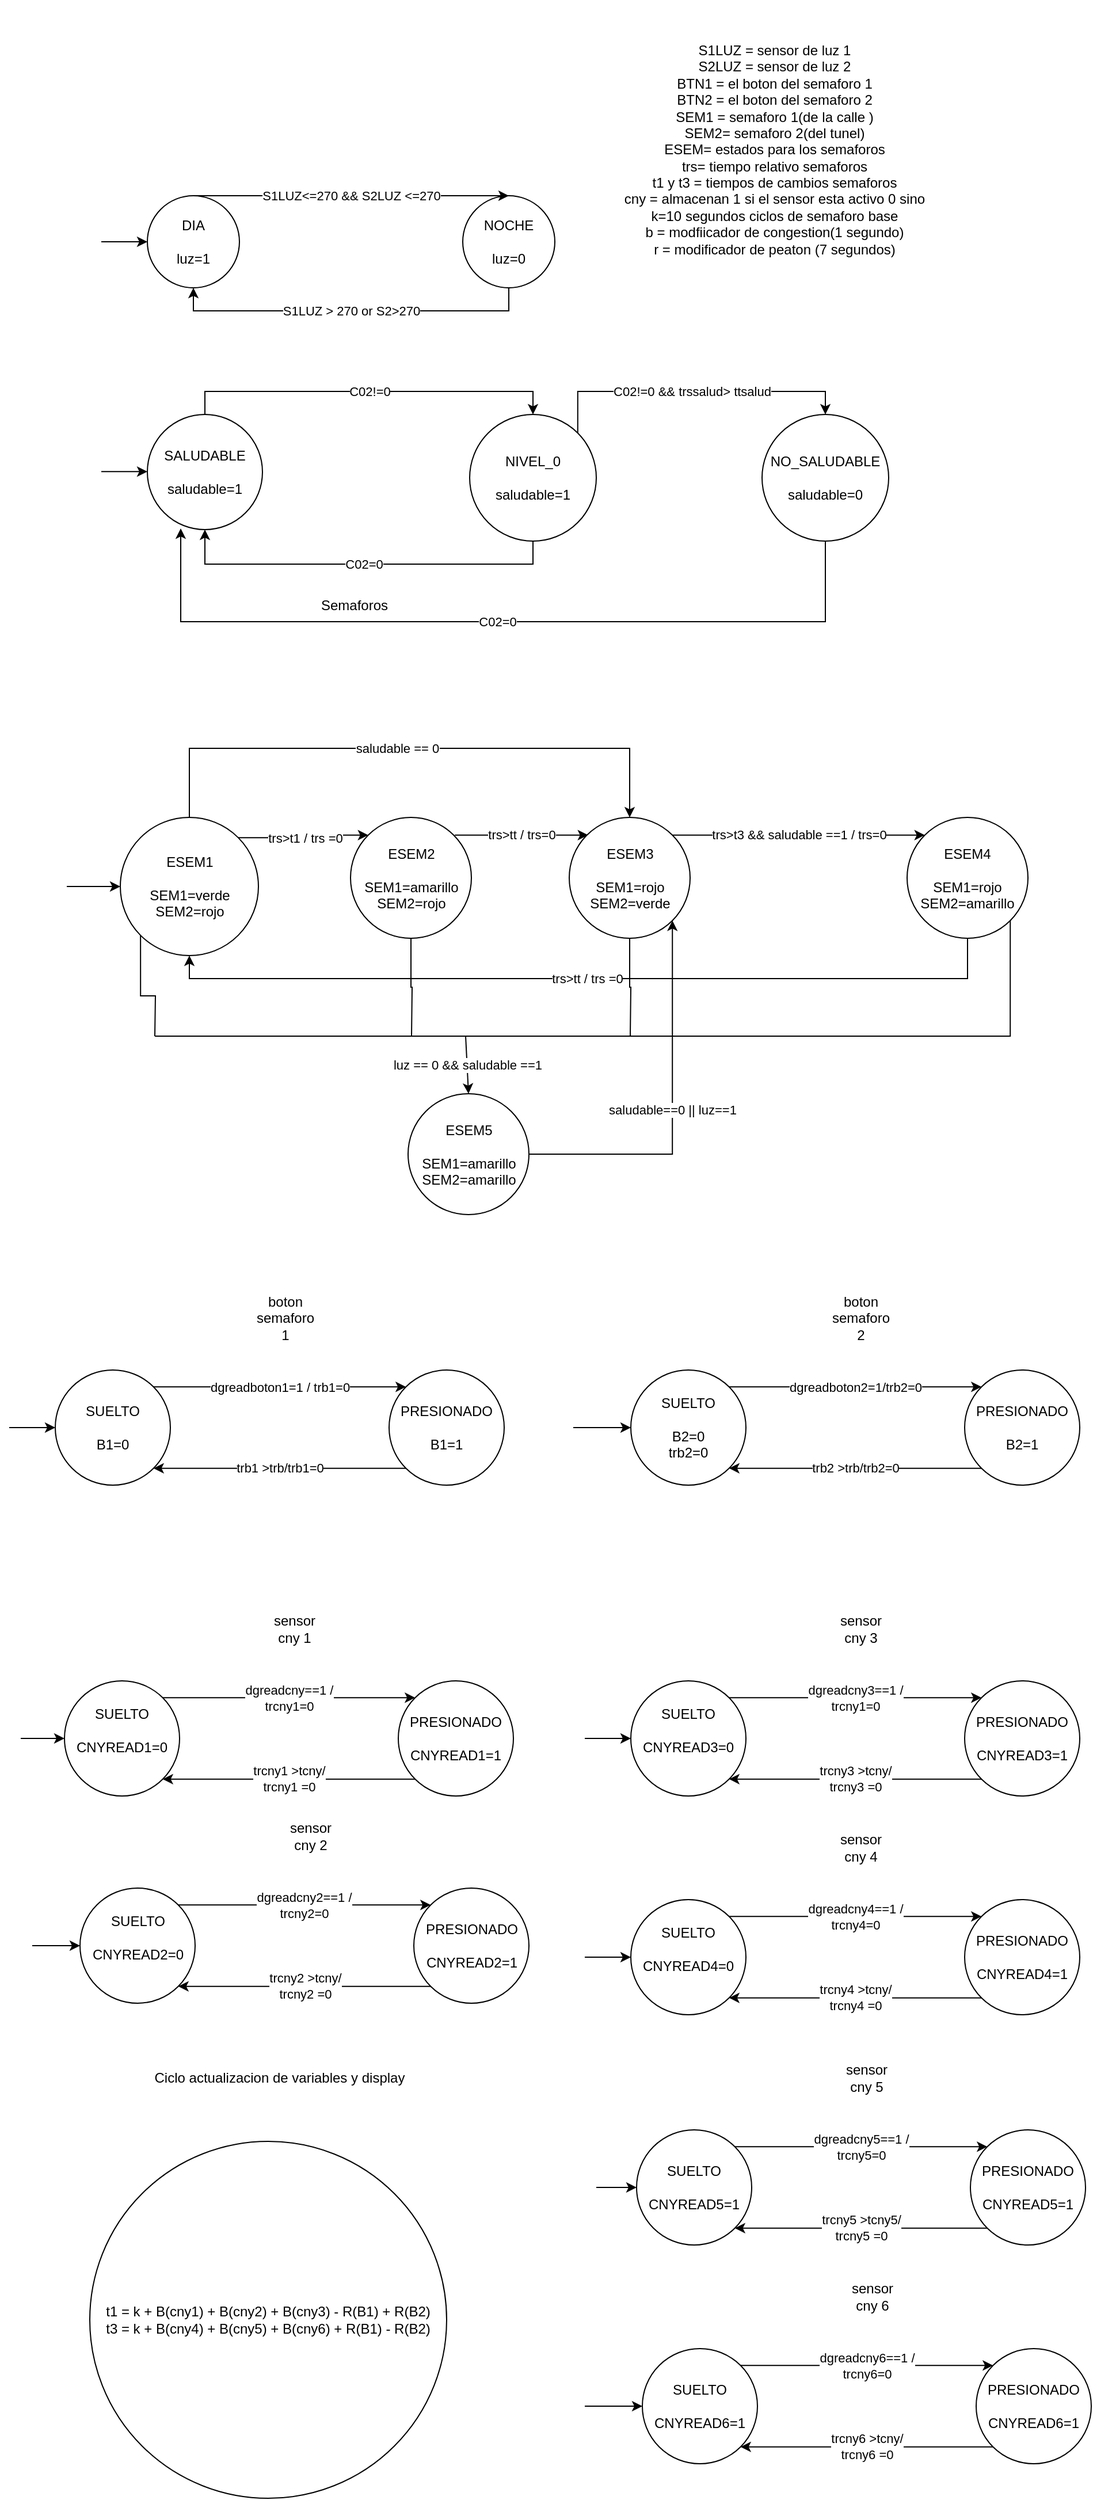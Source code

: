 <mxfile version="21.3.4" type="google">
  <diagram name="tarea1" id="yVQ98ywksnICX6YpmMBZ">
    <mxGraphModel grid="0" page="0" gridSize="10" guides="0" tooltips="1" connect="1" arrows="1" fold="1" pageScale="1" pageWidth="827" pageHeight="1169" math="0" shadow="0">
      <root>
        <mxCell id="0" />
        <mxCell id="1" parent="0" />
        <mxCell id="s_8uy2x-bO9n_lj0SKmI-1" value="DIA&lt;br&gt;&lt;br&gt;luz=1" style="ellipse;whiteSpace=wrap;html=1;aspect=fixed;" vertex="1" parent="1">
          <mxGeometry x="140" y="100" width="80" height="80" as="geometry" />
        </mxCell>
        <mxCell id="s_8uy2x-bO9n_lj0SKmI-4" value="S1LUZ &amp;gt; 270 or S2&amp;gt;270" style="edgeStyle=orthogonalEdgeStyle;rounded=0;orthogonalLoop=1;jettySize=auto;html=1;exitX=0.5;exitY=1;exitDx=0;exitDy=0;entryX=0.5;entryY=1;entryDx=0;entryDy=0;" edge="1" parent="1" source="s_8uy2x-bO9n_lj0SKmI-2" target="s_8uy2x-bO9n_lj0SKmI-1">
          <mxGeometry relative="1" as="geometry" />
        </mxCell>
        <mxCell id="s_8uy2x-bO9n_lj0SKmI-2" value="NOCHE&lt;br&gt;&lt;br&gt;luz=0" style="ellipse;whiteSpace=wrap;html=1;aspect=fixed;" vertex="1" parent="1">
          <mxGeometry x="414" y="100" width="80" height="80" as="geometry" />
        </mxCell>
        <mxCell id="s_8uy2x-bO9n_lj0SKmI-3" value="S1LUZ&amp;lt;=270 &amp;amp;&amp;amp; S2LUZ &amp;lt;=270" style="endArrow=classic;html=1;rounded=0;exitX=0.5;exitY=0;exitDx=0;exitDy=0;entryX=0.5;entryY=0;entryDx=0;entryDy=0;" edge="1" parent="1" source="s_8uy2x-bO9n_lj0SKmI-1" target="s_8uy2x-bO9n_lj0SKmI-2">
          <mxGeometry width="50" height="50" relative="1" as="geometry">
            <mxPoint x="390" y="260" as="sourcePoint" />
            <mxPoint x="440" y="210" as="targetPoint" />
          </mxGeometry>
        </mxCell>
        <mxCell id="s_8uy2x-bO9n_lj0SKmI-7" value="C02!=0" style="edgeStyle=orthogonalEdgeStyle;rounded=0;orthogonalLoop=1;jettySize=auto;html=1;exitX=0.5;exitY=0;exitDx=0;exitDy=0;entryX=0.5;entryY=0;entryDx=0;entryDy=0;" edge="1" parent="1" source="s_8uy2x-bO9n_lj0SKmI-5" target="s_8uy2x-bO9n_lj0SKmI-6">
          <mxGeometry relative="1" as="geometry" />
        </mxCell>
        <mxCell id="s_8uy2x-bO9n_lj0SKmI-5" value="SALUDABLE&lt;br&gt;&lt;br&gt;saludable=1" style="ellipse;whiteSpace=wrap;html=1;aspect=fixed;" vertex="1" parent="1">
          <mxGeometry x="140" y="290" width="100" height="100" as="geometry" />
        </mxCell>
        <mxCell id="s_8uy2x-bO9n_lj0SKmI-8" value="C02=0" style="edgeStyle=orthogonalEdgeStyle;rounded=0;orthogonalLoop=1;jettySize=auto;html=1;exitX=0.5;exitY=1;exitDx=0;exitDy=0;entryX=0.5;entryY=1;entryDx=0;entryDy=0;" edge="1" parent="1" source="s_8uy2x-bO9n_lj0SKmI-6" target="s_8uy2x-bO9n_lj0SKmI-5">
          <mxGeometry relative="1" as="geometry" />
        </mxCell>
        <mxCell id="4VA1PirVUVlcuCuKGiyL-5" value="C02!=0 &amp;amp;&amp;amp; trssalud&amp;gt; ttsalud" style="edgeStyle=orthogonalEdgeStyle;rounded=0;orthogonalLoop=1;jettySize=auto;html=1;exitX=1;exitY=0;exitDx=0;exitDy=0;entryX=0.5;entryY=0;entryDx=0;entryDy=0;" edge="1" parent="1" source="s_8uy2x-bO9n_lj0SKmI-6" target="4VA1PirVUVlcuCuKGiyL-1">
          <mxGeometry relative="1" as="geometry">
            <Array as="points">
              <mxPoint x="514" y="270" />
              <mxPoint x="729" y="270" />
            </Array>
          </mxGeometry>
        </mxCell>
        <mxCell id="s_8uy2x-bO9n_lj0SKmI-6" value="NIVEL_0&lt;br&gt;&lt;br&gt;saludable=1" style="ellipse;whiteSpace=wrap;html=1;aspect=fixed;" vertex="1" parent="1">
          <mxGeometry x="420" y="290" width="110" height="110" as="geometry" />
        </mxCell>
        <mxCell id="s_8uy2x-bO9n_lj0SKmI-9" value="S1LUZ = sensor de luz 1&lt;br&gt;&lt;div&gt;S2LUZ = sensor de luz 2&lt;br&gt;BTN1 = el boton del semaforo 1&lt;br&gt;BTN2 = el boton del semaforo 2&lt;br&gt;SEM1 = semaforo 1(de la calle )&lt;br&gt;&lt;/div&gt;&lt;div&gt;SEM2= semaforo 2(del tunel)&lt;br&gt;ESEM= estados para los semaforos&lt;br&gt;&lt;/div&gt;&lt;div&gt;trs= tiempo relativo semaforos&lt;br&gt;t1 y t3 = tiempos de cambios semaforos&lt;br&gt;&lt;/div&gt;&lt;div&gt;cny = almacenan 1 si el sensor esta activo 0 sino&lt;br&gt;&lt;/div&gt;&lt;div&gt;k=10 segundos ciclos de semaforo base&lt;/div&gt;&lt;div&gt;b = modfiicador de congestion(1 segundo)&lt;/div&gt;&lt;div&gt;r = modificador de peaton (7 segundos)&lt;br&gt;&lt;/div&gt;" style="text;html=1;strokeColor=none;fillColor=none;align=center;verticalAlign=middle;whiteSpace=wrap;rounded=0;" vertex="1" parent="1">
          <mxGeometry x="540" y="-70" width="290" height="260" as="geometry" />
        </mxCell>
        <mxCell id="s_8uy2x-bO9n_lj0SKmI-45" value="Semaforos" style="text;html=1;strokeColor=none;fillColor=none;align=center;verticalAlign=middle;whiteSpace=wrap;rounded=0;" vertex="1" parent="1">
          <mxGeometry x="290" y="440" width="60" height="32" as="geometry" />
        </mxCell>
        <mxCell id="rz26ne6rkt421DhcqI79-7" value="trs&amp;gt;t1 / trs =0" style="edgeStyle=orthogonalEdgeStyle;rounded=0;orthogonalLoop=1;jettySize=auto;html=1;exitX=1;exitY=0;exitDx=0;exitDy=0;entryX=0;entryY=0;entryDx=0;entryDy=0;" edge="1" parent="1" source="rz26ne6rkt421DhcqI79-1" target="rz26ne6rkt421DhcqI79-2">
          <mxGeometry relative="1" as="geometry" />
        </mxCell>
        <mxCell id="rz26ne6rkt421DhcqI79-14" style="edgeStyle=orthogonalEdgeStyle;rounded=0;orthogonalLoop=1;jettySize=auto;html=1;exitX=0;exitY=1;exitDx=0;exitDy=0;endArrow=none;endFill=0;" edge="1" parent="1" source="rz26ne6rkt421DhcqI79-1">
          <mxGeometry relative="1" as="geometry">
            <mxPoint x="146.5" y="830" as="targetPoint" />
          </mxGeometry>
        </mxCell>
        <mxCell id="rz26ne6rkt421DhcqI79-20" style="edgeStyle=orthogonalEdgeStyle;rounded=0;orthogonalLoop=1;jettySize=auto;html=1;exitX=0.5;exitY=0;exitDx=0;exitDy=0;entryX=0.5;entryY=0;entryDx=0;entryDy=0;" edge="1" parent="1" source="rz26ne6rkt421DhcqI79-1" target="rz26ne6rkt421DhcqI79-3">
          <mxGeometry relative="1" as="geometry">
            <Array as="points">
              <mxPoint x="177" y="580" />
              <mxPoint x="559" y="580" />
            </Array>
          </mxGeometry>
        </mxCell>
        <mxCell id="rz26ne6rkt421DhcqI79-21" value="saludable == 0" style="edgeLabel;html=1;align=center;verticalAlign=middle;resizable=0;points=[];" connectable="0" vertex="1" parent="rz26ne6rkt421DhcqI79-20">
          <mxGeometry x="-0.047" relative="1" as="geometry">
            <mxPoint x="1" as="offset" />
          </mxGeometry>
        </mxCell>
        <mxCell id="rz26ne6rkt421DhcqI79-1" value="ESEM1&lt;br&gt;&lt;br&gt;SEM1=verde&lt;br&gt;SEM2=rojo" style="ellipse;whiteSpace=wrap;html=1;aspect=fixed;" vertex="1" parent="1">
          <mxGeometry x="116.5" y="640" width="120" height="120" as="geometry" />
        </mxCell>
        <mxCell id="rz26ne6rkt421DhcqI79-8" value="trs&amp;gt;tt / trs=0" style="edgeStyle=orthogonalEdgeStyle;rounded=0;orthogonalLoop=1;jettySize=auto;html=1;exitX=1;exitY=0;exitDx=0;exitDy=0;entryX=0;entryY=0;entryDx=0;entryDy=0;" edge="1" parent="1">
          <mxGeometry relative="1" as="geometry">
            <mxPoint x="407.123" y="655.377" as="sourcePoint" />
            <mxPoint x="522.877" y="655.377" as="targetPoint" />
          </mxGeometry>
        </mxCell>
        <mxCell id="rz26ne6rkt421DhcqI79-15" style="edgeStyle=orthogonalEdgeStyle;rounded=0;orthogonalLoop=1;jettySize=auto;html=1;exitX=0.5;exitY=1;exitDx=0;exitDy=0;endArrow=none;endFill=0;" edge="1" parent="1" source="rz26ne6rkt421DhcqI79-2">
          <mxGeometry relative="1" as="geometry">
            <mxPoint x="369.5" y="830" as="targetPoint" />
          </mxGeometry>
        </mxCell>
        <mxCell id="rz26ne6rkt421DhcqI79-2" value="ESEM2&lt;br&gt;&lt;br&gt;SEM1=amarillo&lt;br&gt;SEM2=rojo" style="ellipse;whiteSpace=wrap;html=1;aspect=fixed;" vertex="1" parent="1">
          <mxGeometry x="316.5" y="640" width="105" height="105" as="geometry" />
        </mxCell>
        <mxCell id="rz26ne6rkt421DhcqI79-9" value="trs&amp;gt;t3 &amp;amp;&amp;amp; saludable ==1 / trs=0" style="edgeStyle=orthogonalEdgeStyle;rounded=0;orthogonalLoop=1;jettySize=auto;html=1;exitX=1;exitY=0;exitDx=0;exitDy=0;entryX=0;entryY=0;entryDx=0;entryDy=0;" edge="1" parent="1" source="rz26ne6rkt421DhcqI79-3" target="rz26ne6rkt421DhcqI79-5">
          <mxGeometry relative="1" as="geometry" />
        </mxCell>
        <mxCell id="rz26ne6rkt421DhcqI79-16" style="edgeStyle=orthogonalEdgeStyle;rounded=0;orthogonalLoop=1;jettySize=auto;html=1;exitX=0.5;exitY=1;exitDx=0;exitDy=0;endArrow=none;endFill=0;" edge="1" parent="1" source="rz26ne6rkt421DhcqI79-3">
          <mxGeometry relative="1" as="geometry">
            <mxPoint x="559.5" y="830" as="targetPoint" />
          </mxGeometry>
        </mxCell>
        <mxCell id="rz26ne6rkt421DhcqI79-3" value="ESEM3&lt;br&gt;&lt;br&gt;SEM1=rojo&lt;br&gt;SEM2=verde" style="ellipse;whiteSpace=wrap;html=1;aspect=fixed;" vertex="1" parent="1">
          <mxGeometry x="506.5" y="640" width="105" height="105" as="geometry" />
        </mxCell>
        <mxCell id="rz26ne6rkt421DhcqI79-10" value="trs&amp;gt;tt / trs =0" style="edgeStyle=orthogonalEdgeStyle;rounded=0;orthogonalLoop=1;jettySize=auto;html=1;exitX=0.5;exitY=1;exitDx=0;exitDy=0;entryX=0.5;entryY=1;entryDx=0;entryDy=0;" edge="1" parent="1" source="rz26ne6rkt421DhcqI79-5" target="rz26ne6rkt421DhcqI79-1">
          <mxGeometry relative="1" as="geometry" />
        </mxCell>
        <mxCell id="rz26ne6rkt421DhcqI79-17" style="edgeStyle=orthogonalEdgeStyle;rounded=0;orthogonalLoop=1;jettySize=auto;html=1;exitX=1;exitY=1;exitDx=0;exitDy=0;endArrow=none;endFill=0;" edge="1" parent="1" source="rz26ne6rkt421DhcqI79-5">
          <mxGeometry relative="1" as="geometry">
            <mxPoint x="766.5" y="830" as="targetPoint" />
            <Array as="points">
              <mxPoint x="890" y="830" />
            </Array>
          </mxGeometry>
        </mxCell>
        <mxCell id="rz26ne6rkt421DhcqI79-5" value="ESEM4&lt;br&gt;&lt;br&gt;SEM1=rojo&lt;br&gt;SEM2=amarillo" style="ellipse;whiteSpace=wrap;html=1;aspect=fixed;" vertex="1" parent="1">
          <mxGeometry x="800" y="640" width="105" height="105" as="geometry" />
        </mxCell>
        <mxCell id="4VA1PirVUVlcuCuKGiyL-7" value="saludable==0 || luz==1" style="edgeStyle=orthogonalEdgeStyle;rounded=0;orthogonalLoop=1;jettySize=auto;html=1;entryX=1;entryY=1;entryDx=0;entryDy=0;" edge="1" parent="1" source="rz26ne6rkt421DhcqI79-6" target="rz26ne6rkt421DhcqI79-3">
          <mxGeometry relative="1" as="geometry">
            <mxPoint x="620" y="910" as="targetPoint" />
          </mxGeometry>
        </mxCell>
        <mxCell id="rz26ne6rkt421DhcqI79-6" value="ESEM5&lt;br&gt;&lt;br&gt;SEM1=amarillo&lt;br&gt;SEM2=amarillo" style="ellipse;whiteSpace=wrap;html=1;aspect=fixed;" vertex="1" parent="1">
          <mxGeometry x="366.5" y="880" width="105" height="105" as="geometry" />
        </mxCell>
        <mxCell id="rz26ne6rkt421DhcqI79-13" value="" style="endArrow=none;html=1;rounded=0;" edge="1" parent="1">
          <mxGeometry width="50" height="50" relative="1" as="geometry">
            <mxPoint x="146.5" y="830" as="sourcePoint" />
            <mxPoint x="766.5" y="830" as="targetPoint" />
          </mxGeometry>
        </mxCell>
        <mxCell id="rz26ne6rkt421DhcqI79-18" value="luz == 0 &amp;amp;&amp;amp; saludable ==1" style="endArrow=classic;html=1;rounded=0;entryX=0.5;entryY=0;entryDx=0;entryDy=0;" edge="1" parent="1" target="rz26ne6rkt421DhcqI79-6">
          <mxGeometry width="50" height="50" relative="1" as="geometry">
            <mxPoint x="416.5" y="830" as="sourcePoint" />
            <mxPoint x="416.5" y="730" as="targetPoint" />
          </mxGeometry>
        </mxCell>
        <mxCell id="rz26ne6rkt421DhcqI79-23" value="boton semaforo 1" style="text;html=1;strokeColor=none;fillColor=none;align=center;verticalAlign=middle;whiteSpace=wrap;rounded=0;" vertex="1" parent="1">
          <mxGeometry x="230" y="1060" width="60" height="30" as="geometry" />
        </mxCell>
        <mxCell id="rz26ne6rkt421DhcqI79-27" value="trb1 &amp;gt;trb/trb1=0" style="edgeStyle=orthogonalEdgeStyle;rounded=0;orthogonalLoop=1;jettySize=auto;html=1;exitX=0;exitY=1;exitDx=0;exitDy=0;entryX=1;entryY=1;entryDx=0;entryDy=0;" edge="1" parent="1" source="rz26ne6rkt421DhcqI79-24" target="rz26ne6rkt421DhcqI79-25">
          <mxGeometry relative="1" as="geometry" />
        </mxCell>
        <mxCell id="rz26ne6rkt421DhcqI79-24" value="&lt;div&gt;PRESIONADO&lt;/div&gt;&lt;div&gt;&lt;br&gt;&lt;/div&gt;&lt;div&gt;B1=1&lt;br&gt;&lt;/div&gt;" style="ellipse;whiteSpace=wrap;html=1;aspect=fixed;" vertex="1" parent="1">
          <mxGeometry x="350" y="1120" width="100" height="100" as="geometry" />
        </mxCell>
        <mxCell id="rz26ne6rkt421DhcqI79-26" value="dgreadboton1=1 / trb1=0" style="edgeStyle=orthogonalEdgeStyle;rounded=0;orthogonalLoop=1;jettySize=auto;html=1;exitX=1;exitY=0;exitDx=0;exitDy=0;entryX=0;entryY=0;entryDx=0;entryDy=0;" edge="1" parent="1" source="rz26ne6rkt421DhcqI79-25" target="rz26ne6rkt421DhcqI79-24">
          <mxGeometry relative="1" as="geometry" />
        </mxCell>
        <mxCell id="rz26ne6rkt421DhcqI79-25" value="&lt;div&gt;SUELTO&lt;/div&gt;&lt;div&gt;&lt;br&gt;&lt;/div&gt;&lt;div&gt;B1=0&lt;br&gt;&lt;/div&gt;" style="ellipse;whiteSpace=wrap;html=1;aspect=fixed;" vertex="1" parent="1">
          <mxGeometry x="60" y="1120" width="100" height="100" as="geometry" />
        </mxCell>
        <mxCell id="rz26ne6rkt421DhcqI79-28" value="&lt;div&gt;t1 = k + B(cny1) + B(cny2) + B(cny3) - R(B1) + R(B2)&lt;/div&gt;&lt;div&gt;t3 = k + B(cny4) + B(cny5) + B(cny6) + R(B1) - R(B2)&lt;/div&gt; " style="ellipse;whiteSpace=wrap;html=1;aspect=fixed;" vertex="1" parent="1">
          <mxGeometry x="90" y="1790" width="310" height="310" as="geometry" />
        </mxCell>
        <mxCell id="rz26ne6rkt421DhcqI79-29" value="Ciclo actualizacion de variables y display " style="text;html=1;strokeColor=none;fillColor=none;align=center;verticalAlign=middle;whiteSpace=wrap;rounded=0;" vertex="1" parent="1">
          <mxGeometry x="120" y="1720" width="270" height="30" as="geometry" />
        </mxCell>
        <mxCell id="rz26ne6rkt421DhcqI79-30" value="boton semaforo 2" style="text;html=1;strokeColor=none;fillColor=none;align=center;verticalAlign=middle;whiteSpace=wrap;rounded=0;" vertex="1" parent="1">
          <mxGeometry x="730" y="1060" width="60" height="30" as="geometry" />
        </mxCell>
        <mxCell id="rz26ne6rkt421DhcqI79-31" value="trb2 &amp;gt;trb/trb2=0" style="edgeStyle=orthogonalEdgeStyle;rounded=0;orthogonalLoop=1;jettySize=auto;html=1;exitX=0;exitY=1;exitDx=0;exitDy=0;entryX=1;entryY=1;entryDx=0;entryDy=0;" edge="1" parent="1" source="rz26ne6rkt421DhcqI79-32" target="rz26ne6rkt421DhcqI79-34">
          <mxGeometry relative="1" as="geometry" />
        </mxCell>
        <mxCell id="rz26ne6rkt421DhcqI79-32" value="&lt;div&gt;PRESIONADO&lt;/div&gt;&lt;div&gt;&lt;br&gt;&lt;/div&gt;&lt;div&gt;B2=1&lt;br&gt;&lt;/div&gt;" style="ellipse;whiteSpace=wrap;html=1;aspect=fixed;" vertex="1" parent="1">
          <mxGeometry x="850" y="1120" width="100" height="100" as="geometry" />
        </mxCell>
        <mxCell id="rz26ne6rkt421DhcqI79-33" value="dgreadboton2=1/trb2=0" style="edgeStyle=orthogonalEdgeStyle;rounded=0;orthogonalLoop=1;jettySize=auto;html=1;exitX=1;exitY=0;exitDx=0;exitDy=0;entryX=0;entryY=0;entryDx=0;entryDy=0;" edge="1" parent="1" source="rz26ne6rkt421DhcqI79-34" target="rz26ne6rkt421DhcqI79-32">
          <mxGeometry relative="1" as="geometry" />
        </mxCell>
        <mxCell id="rz26ne6rkt421DhcqI79-34" value="&lt;div&gt;SUELTO&lt;/div&gt;&lt;div&gt;&lt;br&gt;&lt;/div&gt;&lt;div&gt;B2=0&lt;br&gt;trb2=0&lt;br&gt;&lt;/div&gt;" style="ellipse;whiteSpace=wrap;html=1;aspect=fixed;" vertex="1" parent="1">
          <mxGeometry x="560" y="1120" width="100" height="100" as="geometry" />
        </mxCell>
        <mxCell id="4VA1PirVUVlcuCuKGiyL-6" value="C02=0" style="edgeStyle=orthogonalEdgeStyle;rounded=0;orthogonalLoop=1;jettySize=auto;html=1;entryX=0.29;entryY=0.99;entryDx=0;entryDy=0;entryPerimeter=0;" edge="1" parent="1" source="4VA1PirVUVlcuCuKGiyL-1" target="s_8uy2x-bO9n_lj0SKmI-5">
          <mxGeometry relative="1" as="geometry">
            <Array as="points">
              <mxPoint x="729" y="470" />
              <mxPoint x="169" y="470" />
            </Array>
          </mxGeometry>
        </mxCell>
        <mxCell id="4VA1PirVUVlcuCuKGiyL-1" value="&lt;div&gt;NO_SALUDABLE&lt;/div&gt;&lt;div&gt;&lt;br&gt;&lt;/div&gt;&lt;div&gt;saludable=0&lt;br&gt;&lt;/div&gt;" style="ellipse;whiteSpace=wrap;html=1;aspect=fixed;" vertex="1" parent="1">
          <mxGeometry x="674" y="290" width="110" height="110" as="geometry" />
        </mxCell>
        <mxCell id="4VA1PirVUVlcuCuKGiyL-8" value="sensor cny 3" style="text;html=1;strokeColor=none;fillColor=none;align=center;verticalAlign=middle;whiteSpace=wrap;rounded=0;" vertex="1" parent="1">
          <mxGeometry x="730" y="1330" width="60" height="30" as="geometry" />
        </mxCell>
        <mxCell id="4VA1PirVUVlcuCuKGiyL-9" value="trcny3 &amp;gt;tcny/&lt;div&gt;trcny3 =0&lt;/div&gt;" style="edgeStyle=orthogonalEdgeStyle;rounded=0;orthogonalLoop=1;jettySize=auto;html=1;exitX=0;exitY=1;exitDx=0;exitDy=0;entryX=1;entryY=1;entryDx=0;entryDy=0;" edge="1" parent="1" source="4VA1PirVUVlcuCuKGiyL-10" target="4VA1PirVUVlcuCuKGiyL-12">
          <mxGeometry relative="1" as="geometry" />
        </mxCell>
        <mxCell id="4VA1PirVUVlcuCuKGiyL-10" value="&lt;div&gt;PRESIONADO&lt;/div&gt;&lt;div&gt;&lt;br&gt;&lt;/div&gt;&lt;div&gt;CNYREAD3=1&lt;/div&gt;" style="ellipse;whiteSpace=wrap;html=1;aspect=fixed;" vertex="1" parent="1">
          <mxGeometry x="850" y="1390" width="100" height="100" as="geometry" />
        </mxCell>
        <mxCell id="4VA1PirVUVlcuCuKGiyL-11" value="dgreadcny3==1 / &lt;br&gt;&lt;div&gt;trcny1=0&lt;/div&gt;" style="edgeStyle=orthogonalEdgeStyle;rounded=0;orthogonalLoop=1;jettySize=auto;html=1;exitX=1;exitY=0;exitDx=0;exitDy=0;entryX=0;entryY=0;entryDx=0;entryDy=0;" edge="1" parent="1" source="4VA1PirVUVlcuCuKGiyL-12" target="4VA1PirVUVlcuCuKGiyL-10">
          <mxGeometry relative="1" as="geometry" />
        </mxCell>
        <mxCell id="4VA1PirVUVlcuCuKGiyL-12" value="&lt;div&gt;SUELTO&lt;/div&gt;&lt;div&gt;&lt;br&gt;&lt;/div&gt;&lt;div&gt;CNYREAD3=0&lt;br&gt;&lt;br&gt;&lt;/div&gt;" style="ellipse;whiteSpace=wrap;html=1;aspect=fixed;" vertex="1" parent="1">
          <mxGeometry x="560" y="1390" width="100" height="100" as="geometry" />
        </mxCell>
        <mxCell id="4VA1PirVUVlcuCuKGiyL-13" value="sensor cny 4" style="text;html=1;strokeColor=none;fillColor=none;align=center;verticalAlign=middle;whiteSpace=wrap;rounded=0;" vertex="1" parent="1">
          <mxGeometry x="730" y="1520" width="60" height="30" as="geometry" />
        </mxCell>
        <mxCell id="4VA1PirVUVlcuCuKGiyL-14" value="trcny4 &amp;gt;tcny/&lt;div&gt;trcny4 =0&lt;/div&gt;" style="edgeStyle=orthogonalEdgeStyle;rounded=0;orthogonalLoop=1;jettySize=auto;html=1;exitX=0;exitY=1;exitDx=0;exitDy=0;entryX=1;entryY=1;entryDx=0;entryDy=0;" edge="1" parent="1" source="4VA1PirVUVlcuCuKGiyL-15" target="4VA1PirVUVlcuCuKGiyL-17">
          <mxGeometry relative="1" as="geometry" />
        </mxCell>
        <mxCell id="4VA1PirVUVlcuCuKGiyL-15" value="&lt;div&gt;PRESIONADO&lt;/div&gt;&lt;div&gt;&lt;br&gt;&lt;/div&gt;&lt;div&gt;CNYREAD4=1&lt;/div&gt;" style="ellipse;whiteSpace=wrap;html=1;aspect=fixed;" vertex="1" parent="1">
          <mxGeometry x="850" y="1580" width="100" height="100" as="geometry" />
        </mxCell>
        <mxCell id="4VA1PirVUVlcuCuKGiyL-16" value="dgreadcny4==1 / &lt;br&gt;&lt;div&gt;trcny4=0&lt;/div&gt;" style="edgeStyle=orthogonalEdgeStyle;rounded=0;orthogonalLoop=1;jettySize=auto;html=1;exitX=1;exitY=0;exitDx=0;exitDy=0;entryX=0;entryY=0;entryDx=0;entryDy=0;" edge="1" parent="1" source="4VA1PirVUVlcuCuKGiyL-17" target="4VA1PirVUVlcuCuKGiyL-15">
          <mxGeometry relative="1" as="geometry" />
        </mxCell>
        <mxCell id="4VA1PirVUVlcuCuKGiyL-17" value="&lt;div&gt;SUELTO&lt;/div&gt;&lt;div&gt;&lt;br&gt;&lt;/div&gt;&lt;div&gt;CNYREAD4=0&lt;br&gt;&lt;br&gt;&lt;/div&gt;" style="ellipse;whiteSpace=wrap;html=1;aspect=fixed;" vertex="1" parent="1">
          <mxGeometry x="560" y="1580" width="100" height="100" as="geometry" />
        </mxCell>
        <mxCell id="4VA1PirVUVlcuCuKGiyL-18" value="sensor cny 5" style="text;html=1;strokeColor=none;fillColor=none;align=center;verticalAlign=middle;whiteSpace=wrap;rounded=0;" vertex="1" parent="1">
          <mxGeometry x="735" y="1720" width="60" height="30" as="geometry" />
        </mxCell>
        <mxCell id="4VA1PirVUVlcuCuKGiyL-19" value="trcny5 &amp;gt;tcny5/&lt;div&gt;trcny5 =0&lt;/div&gt;" style="edgeStyle=orthogonalEdgeStyle;rounded=0;orthogonalLoop=1;jettySize=auto;html=1;exitX=0;exitY=1;exitDx=0;exitDy=0;entryX=1;entryY=1;entryDx=0;entryDy=0;" edge="1" parent="1" source="4VA1PirVUVlcuCuKGiyL-20" target="4VA1PirVUVlcuCuKGiyL-22">
          <mxGeometry relative="1" as="geometry" />
        </mxCell>
        <mxCell id="4VA1PirVUVlcuCuKGiyL-20" value="&lt;div&gt;PRESIONADO&lt;/div&gt;&lt;div&gt;&lt;br&gt;&lt;/div&gt;&lt;div&gt;CNYREAD5=1&lt;/div&gt;" style="ellipse;whiteSpace=wrap;html=1;aspect=fixed;" vertex="1" parent="1">
          <mxGeometry x="855" y="1780" width="100" height="100" as="geometry" />
        </mxCell>
        <mxCell id="4VA1PirVUVlcuCuKGiyL-21" value="dgreadcny5==1 / &lt;br&gt;&lt;div&gt;trcny5=0&lt;/div&gt;" style="edgeStyle=orthogonalEdgeStyle;rounded=0;orthogonalLoop=1;jettySize=auto;html=1;exitX=1;exitY=0;exitDx=0;exitDy=0;entryX=0;entryY=0;entryDx=0;entryDy=0;" edge="1" parent="1" source="4VA1PirVUVlcuCuKGiyL-22" target="4VA1PirVUVlcuCuKGiyL-20">
          <mxGeometry relative="1" as="geometry" />
        </mxCell>
        <mxCell id="4VA1PirVUVlcuCuKGiyL-22" value="&lt;div&gt;SUELTO&lt;/div&gt;&lt;div&gt;&lt;br&gt;&lt;/div&gt;&lt;div&gt;CNYREAD5=1&lt;br&gt;&lt;/div&gt;" style="ellipse;whiteSpace=wrap;html=1;aspect=fixed;" vertex="1" parent="1">
          <mxGeometry x="565" y="1780" width="100" height="100" as="geometry" />
        </mxCell>
        <mxCell id="4VA1PirVUVlcuCuKGiyL-23" value="sensor cny 6" style="text;html=1;strokeColor=none;fillColor=none;align=center;verticalAlign=middle;whiteSpace=wrap;rounded=0;" vertex="1" parent="1">
          <mxGeometry x="740" y="1910" width="60" height="30" as="geometry" />
        </mxCell>
        <mxCell id="4VA1PirVUVlcuCuKGiyL-24" value="trcny6 &amp;gt;tcny/&lt;div&gt;trcny6 =0&lt;/div&gt;" style="edgeStyle=orthogonalEdgeStyle;rounded=0;orthogonalLoop=1;jettySize=auto;html=1;exitX=0;exitY=1;exitDx=0;exitDy=0;entryX=1;entryY=1;entryDx=0;entryDy=0;" edge="1" parent="1" source="4VA1PirVUVlcuCuKGiyL-25" target="4VA1PirVUVlcuCuKGiyL-27">
          <mxGeometry relative="1" as="geometry" />
        </mxCell>
        <mxCell id="4VA1PirVUVlcuCuKGiyL-25" value="&lt;div&gt;PRESIONADO&lt;/div&gt;&lt;div&gt;&lt;br&gt;&lt;/div&gt;&lt;div&gt;CNYREAD6=1&lt;/div&gt;" style="ellipse;whiteSpace=wrap;html=1;aspect=fixed;" vertex="1" parent="1">
          <mxGeometry x="860" y="1970" width="100" height="100" as="geometry" />
        </mxCell>
        <mxCell id="4VA1PirVUVlcuCuKGiyL-26" value="dgreadcny6==1 / &lt;br&gt;&lt;div&gt;trcny6=0&lt;/div&gt;" style="edgeStyle=orthogonalEdgeStyle;rounded=0;orthogonalLoop=1;jettySize=auto;html=1;exitX=1;exitY=0;exitDx=0;exitDy=0;entryX=0;entryY=0;entryDx=0;entryDy=0;" edge="1" parent="1" source="4VA1PirVUVlcuCuKGiyL-27" target="4VA1PirVUVlcuCuKGiyL-25">
          <mxGeometry relative="1" as="geometry" />
        </mxCell>
        <mxCell id="4VA1PirVUVlcuCuKGiyL-27" value="&lt;div&gt;SUELTO&lt;/div&gt;&lt;div&gt;&lt;br&gt;&lt;/div&gt;&lt;div&gt;CNYREAD6=1&lt;br&gt;&lt;/div&gt;" style="ellipse;whiteSpace=wrap;html=1;aspect=fixed;" vertex="1" parent="1">
          <mxGeometry x="570" y="1970" width="100" height="100" as="geometry" />
        </mxCell>
        <mxCell id="4VA1PirVUVlcuCuKGiyL-28" value="sensor cny 1" style="text;html=1;strokeColor=none;fillColor=none;align=center;verticalAlign=middle;whiteSpace=wrap;rounded=0;" vertex="1" parent="1">
          <mxGeometry x="238" y="1330" width="60" height="30" as="geometry" />
        </mxCell>
        <mxCell id="4VA1PirVUVlcuCuKGiyL-29" value="trcny1 &amp;gt;tcny/&lt;div&gt;trcny1 =0&lt;/div&gt;" style="edgeStyle=orthogonalEdgeStyle;rounded=0;orthogonalLoop=1;jettySize=auto;html=1;exitX=0;exitY=1;exitDx=0;exitDy=0;entryX=1;entryY=1;entryDx=0;entryDy=0;" edge="1" parent="1" source="4VA1PirVUVlcuCuKGiyL-30" target="4VA1PirVUVlcuCuKGiyL-32">
          <mxGeometry relative="1" as="geometry" />
        </mxCell>
        <mxCell id="4VA1PirVUVlcuCuKGiyL-30" value="&lt;div&gt;PRESIONADO&lt;/div&gt;&lt;div&gt;&lt;br&gt;&lt;/div&gt;&lt;div&gt;CNYREAD1=1&lt;/div&gt;" style="ellipse;whiteSpace=wrap;html=1;aspect=fixed;" vertex="1" parent="1">
          <mxGeometry x="358" y="1390" width="100" height="100" as="geometry" />
        </mxCell>
        <mxCell id="4VA1PirVUVlcuCuKGiyL-31" value="dgreadcny==1 / &lt;br&gt;&lt;div&gt;trcny1=0&lt;/div&gt;" style="edgeStyle=orthogonalEdgeStyle;rounded=0;orthogonalLoop=1;jettySize=auto;html=1;exitX=1;exitY=0;exitDx=0;exitDy=0;entryX=0;entryY=0;entryDx=0;entryDy=0;" edge="1" parent="1" source="4VA1PirVUVlcuCuKGiyL-32" target="4VA1PirVUVlcuCuKGiyL-30">
          <mxGeometry relative="1" as="geometry" />
        </mxCell>
        <mxCell id="4VA1PirVUVlcuCuKGiyL-32" value="&lt;div&gt;SUELTO&lt;/div&gt;&lt;div&gt;&lt;br&gt;&lt;/div&gt;&lt;div&gt;CNYREAD1=0&lt;br&gt;&lt;br&gt;&lt;/div&gt;" style="ellipse;whiteSpace=wrap;html=1;aspect=fixed;" vertex="1" parent="1">
          <mxGeometry x="68" y="1390" width="100" height="100" as="geometry" />
        </mxCell>
        <mxCell id="4VA1PirVUVlcuCuKGiyL-33" value="sensor cny 2" style="text;html=1;strokeColor=none;fillColor=none;align=center;verticalAlign=middle;whiteSpace=wrap;rounded=0;" vertex="1" parent="1">
          <mxGeometry x="251.5" y="1510" width="60" height="30" as="geometry" />
        </mxCell>
        <mxCell id="4VA1PirVUVlcuCuKGiyL-34" value="trcny2 &amp;gt;tcny/&lt;div&gt;trcny2 =0&lt;/div&gt;" style="edgeStyle=orthogonalEdgeStyle;rounded=0;orthogonalLoop=1;jettySize=auto;html=1;exitX=0;exitY=1;exitDx=0;exitDy=0;entryX=1;entryY=1;entryDx=0;entryDy=0;" edge="1" parent="1" source="4VA1PirVUVlcuCuKGiyL-35" target="4VA1PirVUVlcuCuKGiyL-37">
          <mxGeometry relative="1" as="geometry" />
        </mxCell>
        <mxCell id="4VA1PirVUVlcuCuKGiyL-35" value="&lt;div&gt;PRESIONADO&lt;/div&gt;&lt;div&gt;&lt;br&gt;&lt;/div&gt;&lt;div&gt;CNYREAD2=1&lt;/div&gt;" style="ellipse;whiteSpace=wrap;html=1;aspect=fixed;" vertex="1" parent="1">
          <mxGeometry x="371.5" y="1570" width="100" height="100" as="geometry" />
        </mxCell>
        <mxCell id="4VA1PirVUVlcuCuKGiyL-36" value="dgreadcny2==1 / &lt;br&gt;&lt;div&gt;trcny2=0&lt;/div&gt;" style="edgeStyle=orthogonalEdgeStyle;rounded=0;orthogonalLoop=1;jettySize=auto;html=1;exitX=1;exitY=0;exitDx=0;exitDy=0;entryX=0;entryY=0;entryDx=0;entryDy=0;" edge="1" parent="1" source="4VA1PirVUVlcuCuKGiyL-37" target="4VA1PirVUVlcuCuKGiyL-35">
          <mxGeometry relative="1" as="geometry" />
        </mxCell>
        <mxCell id="4VA1PirVUVlcuCuKGiyL-37" value="&lt;div&gt;SUELTO&lt;/div&gt;&lt;div&gt;&lt;br&gt;&lt;/div&gt;&lt;div&gt;CNYREAD2=0&lt;br&gt;&lt;br&gt;&lt;/div&gt;" style="ellipse;whiteSpace=wrap;html=1;aspect=fixed;" vertex="1" parent="1">
          <mxGeometry x="81.5" y="1570" width="100" height="100" as="geometry" />
        </mxCell>
        <mxCell id="wB-iSml_EHu_B4MZKLKC-1" value="" style="endArrow=classic;html=1;rounded=0;" edge="1" parent="1" target="s_8uy2x-bO9n_lj0SKmI-1">
          <mxGeometry width="50" height="50" relative="1" as="geometry">
            <mxPoint x="100" y="140" as="sourcePoint" />
            <mxPoint x="470" y="230" as="targetPoint" />
          </mxGeometry>
        </mxCell>
        <mxCell id="wB-iSml_EHu_B4MZKLKC-2" value="" style="endArrow=classic;html=1;rounded=0;" edge="1" parent="1">
          <mxGeometry width="50" height="50" relative="1" as="geometry">
            <mxPoint x="100" y="339.64" as="sourcePoint" />
            <mxPoint x="140" y="339.64" as="targetPoint" />
          </mxGeometry>
        </mxCell>
        <mxCell id="wB-iSml_EHu_B4MZKLKC-3" value="" style="endArrow=classic;html=1;rounded=0;entryX=0;entryY=0.5;entryDx=0;entryDy=0;" edge="1" parent="1" target="rz26ne6rkt421DhcqI79-1">
          <mxGeometry width="50" height="50" relative="1" as="geometry">
            <mxPoint x="70" y="700" as="sourcePoint" />
            <mxPoint x="470" y="540" as="targetPoint" />
          </mxGeometry>
        </mxCell>
        <mxCell id="wB-iSml_EHu_B4MZKLKC-4" value="" style="endArrow=classic;html=1;rounded=0;entryX=0;entryY=0.5;entryDx=0;entryDy=0;" edge="1" parent="1" target="rz26ne6rkt421DhcqI79-25">
          <mxGeometry width="50" height="50" relative="1" as="geometry">
            <mxPoint x="20" y="1170" as="sourcePoint" />
            <mxPoint x="470" y="1050" as="targetPoint" />
          </mxGeometry>
        </mxCell>
        <mxCell id="wB-iSml_EHu_B4MZKLKC-5" value="" style="endArrow=classic;html=1;rounded=0;entryX=0;entryY=0.5;entryDx=0;entryDy=0;" edge="1" parent="1" target="rz26ne6rkt421DhcqI79-34">
          <mxGeometry width="50" height="50" relative="1" as="geometry">
            <mxPoint x="510" y="1170" as="sourcePoint" />
            <mxPoint x="470" y="1200" as="targetPoint" />
          </mxGeometry>
        </mxCell>
        <mxCell id="wB-iSml_EHu_B4MZKLKC-6" value="" style="endArrow=classic;html=1;rounded=0;entryX=0;entryY=0.5;entryDx=0;entryDy=0;" edge="1" parent="1" target="4VA1PirVUVlcuCuKGiyL-32">
          <mxGeometry width="50" height="50" relative="1" as="geometry">
            <mxPoint x="30" y="1440" as="sourcePoint" />
            <mxPoint x="470" y="1560" as="targetPoint" />
          </mxGeometry>
        </mxCell>
        <mxCell id="wB-iSml_EHu_B4MZKLKC-7" value="" style="endArrow=classic;html=1;rounded=0;entryX=0;entryY=0.5;entryDx=0;entryDy=0;" edge="1" parent="1" target="4VA1PirVUVlcuCuKGiyL-37">
          <mxGeometry width="50" height="50" relative="1" as="geometry">
            <mxPoint x="40" y="1620" as="sourcePoint" />
            <mxPoint x="470" y="1560" as="targetPoint" />
          </mxGeometry>
        </mxCell>
        <mxCell id="wB-iSml_EHu_B4MZKLKC-8" value="" style="endArrow=classic;html=1;rounded=0;entryX=0;entryY=0.5;entryDx=0;entryDy=0;" edge="1" parent="1" target="4VA1PirVUVlcuCuKGiyL-12">
          <mxGeometry width="50" height="50" relative="1" as="geometry">
            <mxPoint x="520" y="1440" as="sourcePoint" />
            <mxPoint x="470" y="1560" as="targetPoint" />
          </mxGeometry>
        </mxCell>
        <mxCell id="wB-iSml_EHu_B4MZKLKC-9" value="" style="endArrow=classic;html=1;rounded=0;entryX=0;entryY=0.5;entryDx=0;entryDy=0;" edge="1" parent="1" target="4VA1PirVUVlcuCuKGiyL-17">
          <mxGeometry width="50" height="50" relative="1" as="geometry">
            <mxPoint x="520" y="1630" as="sourcePoint" />
            <mxPoint x="470" y="1560" as="targetPoint" />
          </mxGeometry>
        </mxCell>
        <mxCell id="wB-iSml_EHu_B4MZKLKC-10" value="" style="endArrow=classic;html=1;rounded=0;entryX=0;entryY=0.5;entryDx=0;entryDy=0;" edge="1" parent="1" target="4VA1PirVUVlcuCuKGiyL-22">
          <mxGeometry width="50" height="50" relative="1" as="geometry">
            <mxPoint x="530" y="1830" as="sourcePoint" />
            <mxPoint x="460" y="1810" as="targetPoint" />
          </mxGeometry>
        </mxCell>
        <mxCell id="wB-iSml_EHu_B4MZKLKC-11" value="" style="endArrow=classic;html=1;rounded=0;entryX=0;entryY=0.5;entryDx=0;entryDy=0;" edge="1" parent="1" target="4VA1PirVUVlcuCuKGiyL-27">
          <mxGeometry width="50" height="50" relative="1" as="geometry">
            <mxPoint x="520" y="2020" as="sourcePoint" />
            <mxPoint x="450" y="1920" as="targetPoint" />
          </mxGeometry>
        </mxCell>
      </root>
    </mxGraphModel>
  </diagram>
</mxfile>
